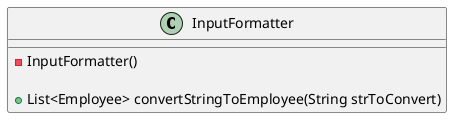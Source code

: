 @startuml
'https://plantuml.com/class-diagram

class InputFormatter {
    -InputFormatter()

    +List<Employee> convertStringToEmployee(String strToConvert)
}

@enduml
